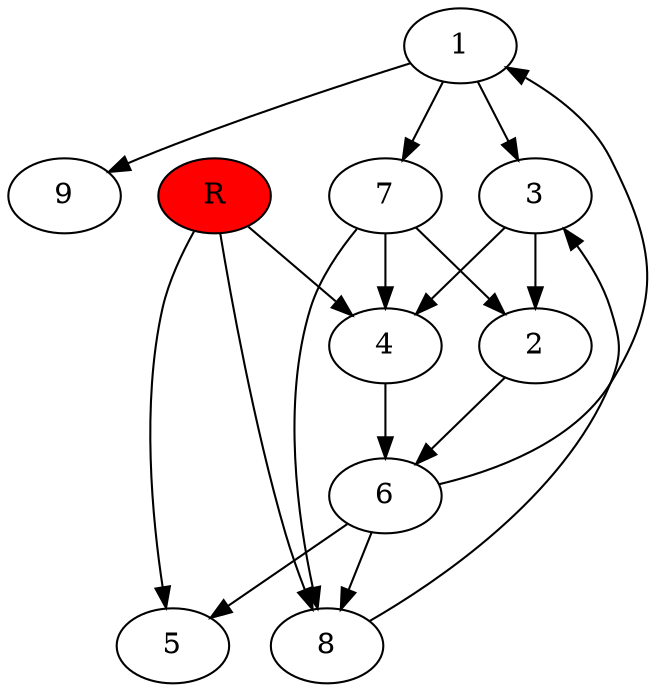 digraph prb31433 {
	1
	2
	3
	4
	5
	6
	7
	8
	R [fillcolor="#ff0000" style=filled]
	1 -> 3
	1 -> 7
	1 -> 9
	2 -> 6
	3 -> 2
	3 -> 4
	4 -> 6
	6 -> 1
	6 -> 5
	6 -> 8
	7 -> 2
	7 -> 4
	7 -> 8
	8 -> 3
	R -> 4
	R -> 5
	R -> 8
}
